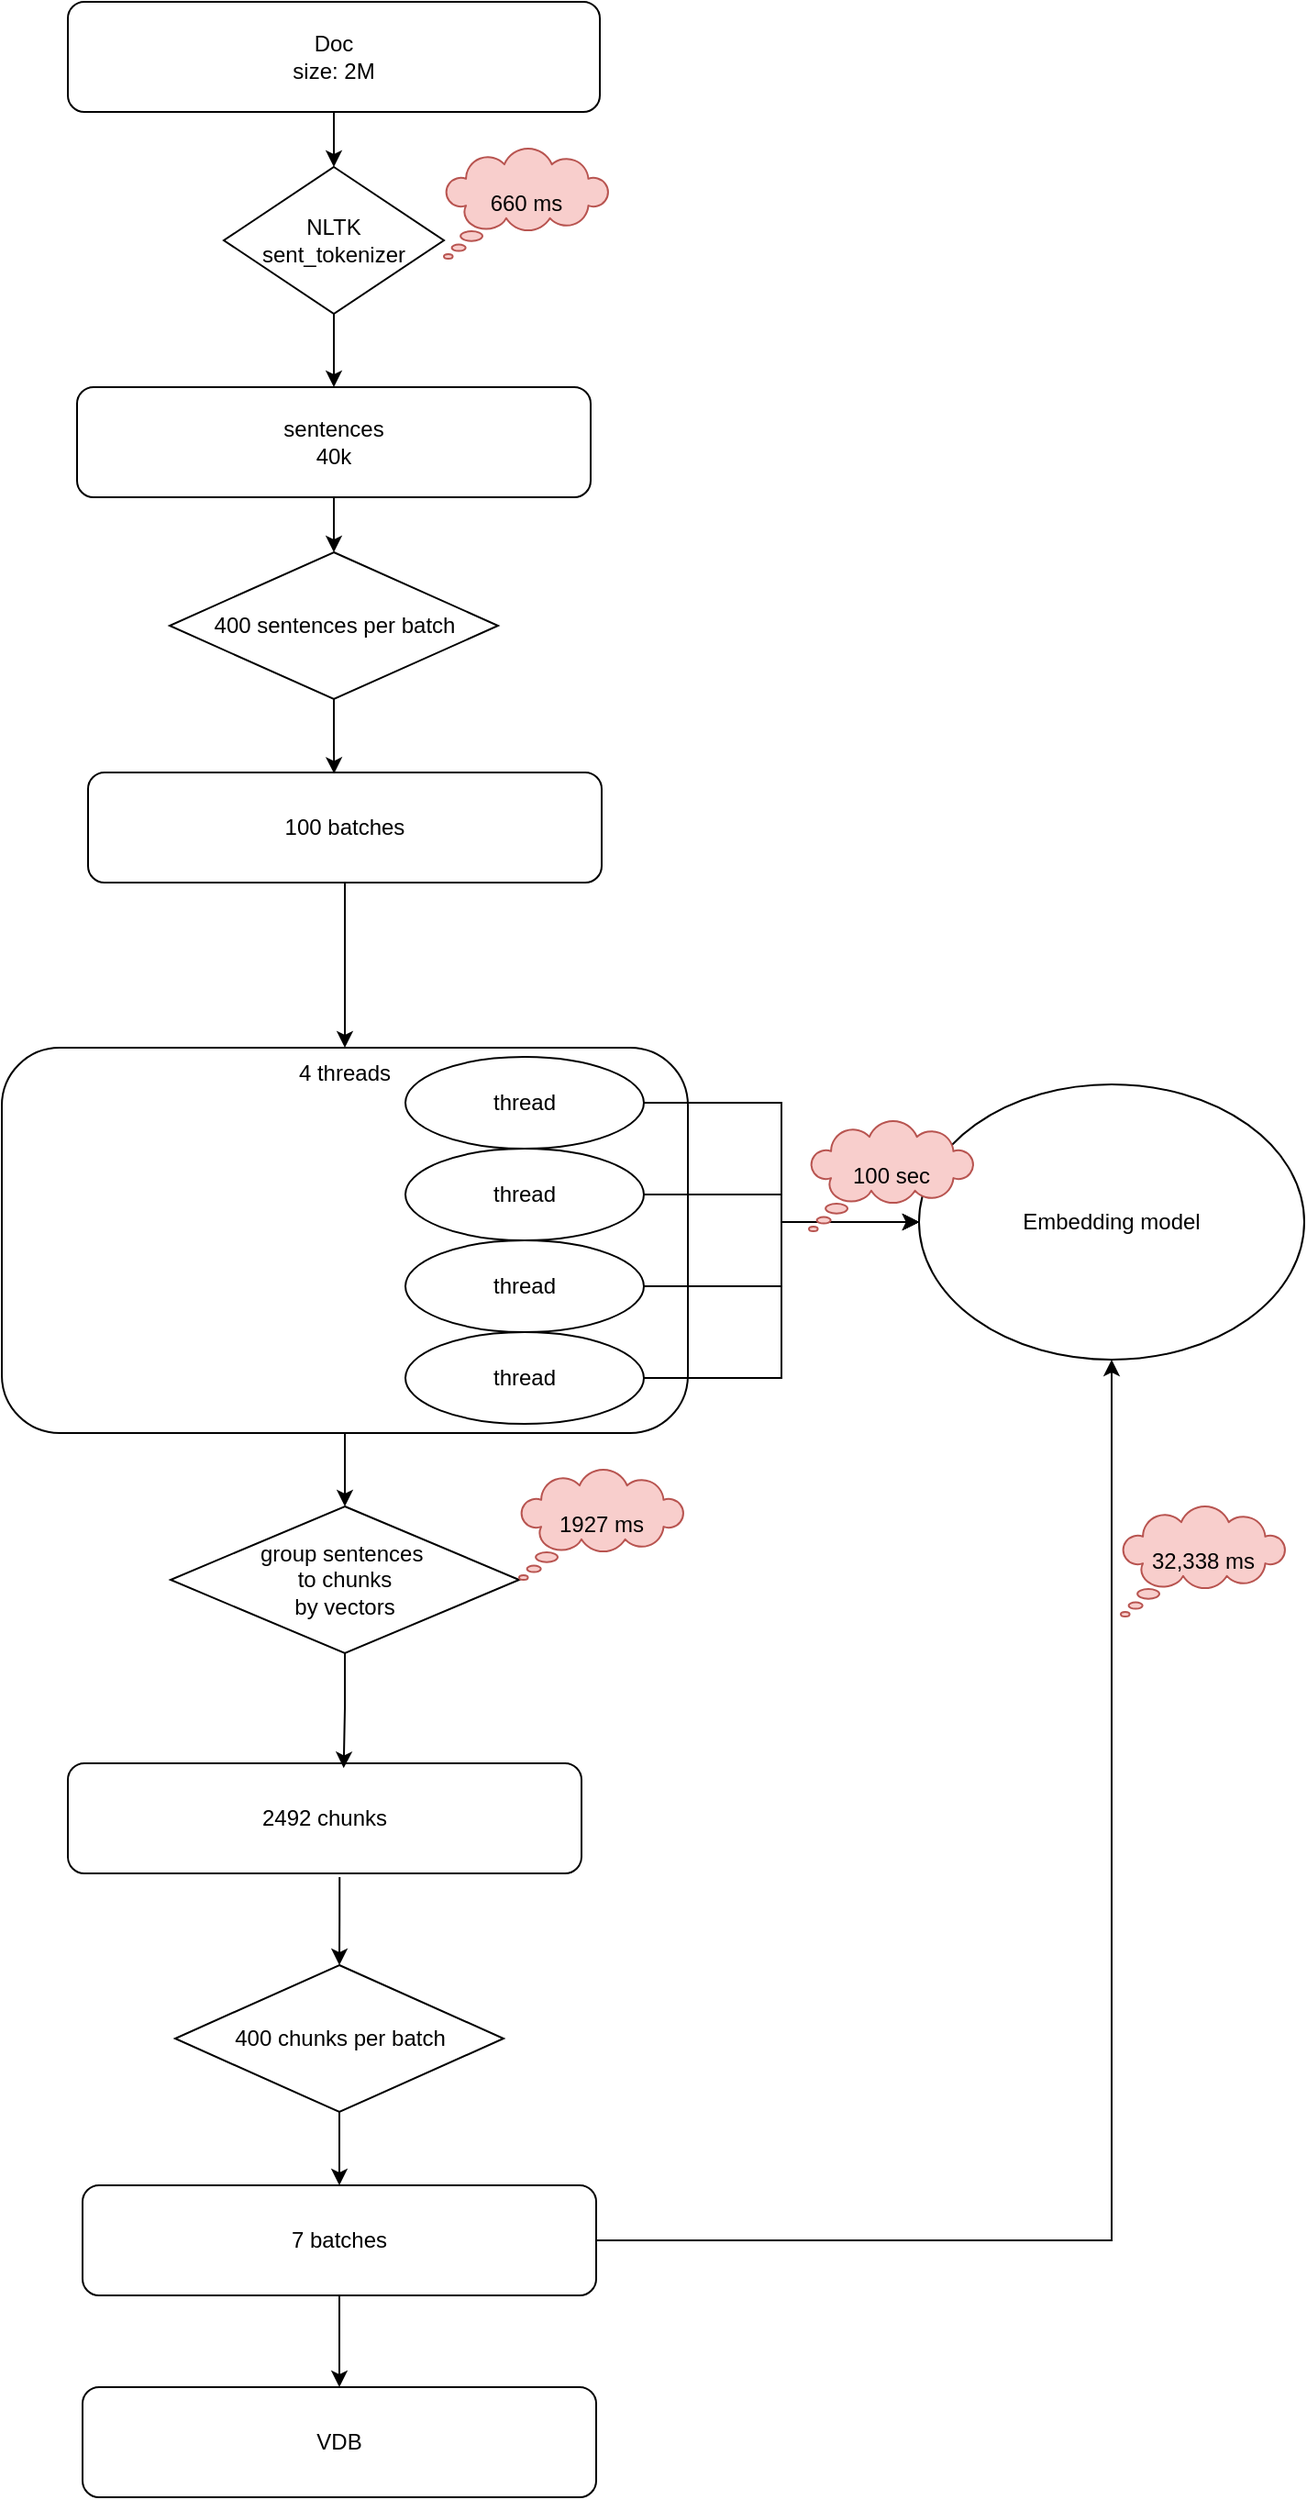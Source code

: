 <mxfile version="24.4.0" type="github">
  <diagram name="Page-1" id="V5-h0DGCWCkEq7Fwikvd">
    <mxGraphModel dx="2074" dy="1150" grid="1" gridSize="10" guides="1" tooltips="1" connect="1" arrows="1" fold="1" page="1" pageScale="1" pageWidth="850" pageHeight="1100" math="0" shadow="0">
      <root>
        <mxCell id="0" />
        <mxCell id="1" parent="0" />
        <mxCell id="zX7HYccdnvJ7AWo0_-Y2-3" style="edgeStyle=orthogonalEdgeStyle;rounded=0;orthogonalLoop=1;jettySize=auto;html=1;exitX=0.5;exitY=1;exitDx=0;exitDy=0;entryX=0.5;entryY=0;entryDx=0;entryDy=0;" edge="1" parent="1" source="zX7HYccdnvJ7AWo0_-Y2-1" target="zX7HYccdnvJ7AWo0_-Y2-4">
          <mxGeometry relative="1" as="geometry" />
        </mxCell>
        <mxCell id="zX7HYccdnvJ7AWo0_-Y2-1" value="Doc&lt;div&gt;size: 2M&lt;/div&gt;" style="rounded=1;whiteSpace=wrap;html=1;" vertex="1" parent="1">
          <mxGeometry x="316" y="20" width="290" height="60" as="geometry" />
        </mxCell>
        <mxCell id="zX7HYccdnvJ7AWo0_-Y2-10" style="edgeStyle=orthogonalEdgeStyle;rounded=0;orthogonalLoop=1;jettySize=auto;html=1;exitX=0.5;exitY=1;exitDx=0;exitDy=0;entryX=0.5;entryY=0;entryDx=0;entryDy=0;" edge="1" parent="1" source="zX7HYccdnvJ7AWo0_-Y2-2" target="zX7HYccdnvJ7AWo0_-Y2-9">
          <mxGeometry relative="1" as="geometry" />
        </mxCell>
        <mxCell id="zX7HYccdnvJ7AWo0_-Y2-2" value="&lt;div&gt;sentences&lt;/div&gt;&lt;div&gt;40k&lt;/div&gt;" style="rounded=1;whiteSpace=wrap;html=1;" vertex="1" parent="1">
          <mxGeometry x="321" y="230" width="280" height="60" as="geometry" />
        </mxCell>
        <mxCell id="zX7HYccdnvJ7AWo0_-Y2-5" style="edgeStyle=orthogonalEdgeStyle;rounded=0;orthogonalLoop=1;jettySize=auto;html=1;exitX=0.5;exitY=1;exitDx=0;exitDy=0;entryX=0.5;entryY=0;entryDx=0;entryDy=0;" edge="1" parent="1" source="zX7HYccdnvJ7AWo0_-Y2-4" target="zX7HYccdnvJ7AWo0_-Y2-2">
          <mxGeometry relative="1" as="geometry" />
        </mxCell>
        <mxCell id="zX7HYccdnvJ7AWo0_-Y2-4" value="NLTK&lt;div&gt;sent_tokenizer&lt;/div&gt;" style="rhombus;whiteSpace=wrap;html=1;" vertex="1" parent="1">
          <mxGeometry x="401" y="110" width="120" height="80" as="geometry" />
        </mxCell>
        <mxCell id="zX7HYccdnvJ7AWo0_-Y2-37" style="edgeStyle=orthogonalEdgeStyle;rounded=0;orthogonalLoop=1;jettySize=auto;html=1;exitX=0.5;exitY=1;exitDx=0;exitDy=0;entryX=0.5;entryY=0;entryDx=0;entryDy=0;" edge="1" parent="1" source="zX7HYccdnvJ7AWo0_-Y2-7" target="zX7HYccdnvJ7AWo0_-Y2-36">
          <mxGeometry relative="1" as="geometry" />
        </mxCell>
        <mxCell id="zX7HYccdnvJ7AWo0_-Y2-7" value="&lt;div&gt;4 threads&lt;/div&gt;" style="rounded=1;whiteSpace=wrap;html=1;verticalAlign=top;" vertex="1" parent="1">
          <mxGeometry x="280" y="590" width="374" height="210" as="geometry" />
        </mxCell>
        <mxCell id="zX7HYccdnvJ7AWo0_-Y2-12" style="edgeStyle=orthogonalEdgeStyle;rounded=0;orthogonalLoop=1;jettySize=auto;html=1;exitX=0.5;exitY=1;exitDx=0;exitDy=0;" edge="1" parent="1" source="zX7HYccdnvJ7AWo0_-Y2-8" target="zX7HYccdnvJ7AWo0_-Y2-7">
          <mxGeometry relative="1" as="geometry" />
        </mxCell>
        <mxCell id="zX7HYccdnvJ7AWo0_-Y2-8" value="&lt;div&gt;100 batches&lt;/div&gt;" style="rounded=1;whiteSpace=wrap;html=1;" vertex="1" parent="1">
          <mxGeometry x="327" y="440" width="280" height="60" as="geometry" />
        </mxCell>
        <mxCell id="zX7HYccdnvJ7AWo0_-Y2-9" value="400 sentences per batch" style="rhombus;whiteSpace=wrap;html=1;" vertex="1" parent="1">
          <mxGeometry x="371.5" y="320" width="179" height="80" as="geometry" />
        </mxCell>
        <mxCell id="zX7HYccdnvJ7AWo0_-Y2-11" style="edgeStyle=orthogonalEdgeStyle;rounded=0;orthogonalLoop=1;jettySize=auto;html=1;exitX=0.5;exitY=1;exitDx=0;exitDy=0;entryX=0.479;entryY=0.011;entryDx=0;entryDy=0;entryPerimeter=0;" edge="1" parent="1" source="zX7HYccdnvJ7AWo0_-Y2-9" target="zX7HYccdnvJ7AWo0_-Y2-8">
          <mxGeometry relative="1" as="geometry" />
        </mxCell>
        <mxCell id="zX7HYccdnvJ7AWo0_-Y2-13" value="Embedding model" style="ellipse;whiteSpace=wrap;html=1;" vertex="1" parent="1">
          <mxGeometry x="780" y="610" width="210" height="150" as="geometry" />
        </mxCell>
        <mxCell id="zX7HYccdnvJ7AWo0_-Y2-35" style="edgeStyle=orthogonalEdgeStyle;rounded=0;orthogonalLoop=1;jettySize=auto;html=1;exitX=1;exitY=0.5;exitDx=0;exitDy=0;entryX=0;entryY=0.5;entryDx=0;entryDy=0;" edge="1" parent="1" source="zX7HYccdnvJ7AWo0_-Y2-22" target="zX7HYccdnvJ7AWo0_-Y2-13">
          <mxGeometry relative="1" as="geometry" />
        </mxCell>
        <mxCell id="zX7HYccdnvJ7AWo0_-Y2-22" value="thread" style="ellipse;whiteSpace=wrap;html=1;" vertex="1" parent="1">
          <mxGeometry x="500" y="745" width="130" height="50" as="geometry" />
        </mxCell>
        <mxCell id="zX7HYccdnvJ7AWo0_-Y2-34" style="edgeStyle=orthogonalEdgeStyle;rounded=0;orthogonalLoop=1;jettySize=auto;html=1;exitX=1;exitY=0.5;exitDx=0;exitDy=0;entryX=0;entryY=0.5;entryDx=0;entryDy=0;" edge="1" parent="1" source="zX7HYccdnvJ7AWo0_-Y2-23" target="zX7HYccdnvJ7AWo0_-Y2-13">
          <mxGeometry relative="1" as="geometry" />
        </mxCell>
        <mxCell id="zX7HYccdnvJ7AWo0_-Y2-23" value="thread" style="ellipse;whiteSpace=wrap;html=1;" vertex="1" parent="1">
          <mxGeometry x="500" y="695" width="130" height="50" as="geometry" />
        </mxCell>
        <mxCell id="zX7HYccdnvJ7AWo0_-Y2-33" style="edgeStyle=orthogonalEdgeStyle;rounded=0;orthogonalLoop=1;jettySize=auto;html=1;exitX=1;exitY=0.5;exitDx=0;exitDy=0;entryX=0;entryY=0.5;entryDx=0;entryDy=0;" edge="1" parent="1" source="zX7HYccdnvJ7AWo0_-Y2-24" target="zX7HYccdnvJ7AWo0_-Y2-13">
          <mxGeometry relative="1" as="geometry" />
        </mxCell>
        <mxCell id="zX7HYccdnvJ7AWo0_-Y2-24" value="thread" style="ellipse;whiteSpace=wrap;html=1;" vertex="1" parent="1">
          <mxGeometry x="500" y="645" width="130" height="50" as="geometry" />
        </mxCell>
        <mxCell id="zX7HYccdnvJ7AWo0_-Y2-32" style="edgeStyle=orthogonalEdgeStyle;rounded=0;orthogonalLoop=1;jettySize=auto;html=1;exitX=1;exitY=0.5;exitDx=0;exitDy=0;" edge="1" parent="1" source="zX7HYccdnvJ7AWo0_-Y2-25" target="zX7HYccdnvJ7AWo0_-Y2-13">
          <mxGeometry relative="1" as="geometry" />
        </mxCell>
        <mxCell id="zX7HYccdnvJ7AWo0_-Y2-25" value="thread" style="ellipse;whiteSpace=wrap;html=1;" vertex="1" parent="1">
          <mxGeometry x="500" y="595" width="130" height="50" as="geometry" />
        </mxCell>
        <mxCell id="zX7HYccdnvJ7AWo0_-Y2-36" value="group sentences&amp;nbsp;&lt;div&gt;to chunks&lt;/div&gt;&lt;div&gt;by vectors&lt;/div&gt;" style="rhombus;whiteSpace=wrap;html=1;" vertex="1" parent="1">
          <mxGeometry x="372" y="840" width="190" height="80" as="geometry" />
        </mxCell>
        <mxCell id="zX7HYccdnvJ7AWo0_-Y2-42" style="edgeStyle=orthogonalEdgeStyle;rounded=0;orthogonalLoop=1;jettySize=auto;html=1;exitX=0.529;exitY=1.033;exitDx=0;exitDy=0;entryX=0.5;entryY=0;entryDx=0;entryDy=0;exitPerimeter=0;" edge="1" parent="1" source="zX7HYccdnvJ7AWo0_-Y2-39" target="zX7HYccdnvJ7AWo0_-Y2-41">
          <mxGeometry relative="1" as="geometry" />
        </mxCell>
        <mxCell id="zX7HYccdnvJ7AWo0_-Y2-39" value="&lt;div&gt;2492 chunks&lt;/div&gt;" style="rounded=1;whiteSpace=wrap;html=1;" vertex="1" parent="1">
          <mxGeometry x="316" y="980" width="280" height="60" as="geometry" />
        </mxCell>
        <mxCell id="zX7HYccdnvJ7AWo0_-Y2-40" style="edgeStyle=orthogonalEdgeStyle;rounded=0;orthogonalLoop=1;jettySize=auto;html=1;exitX=0.5;exitY=1;exitDx=0;exitDy=0;entryX=0.537;entryY=0.044;entryDx=0;entryDy=0;entryPerimeter=0;" edge="1" parent="1" source="zX7HYccdnvJ7AWo0_-Y2-36" target="zX7HYccdnvJ7AWo0_-Y2-39">
          <mxGeometry relative="1" as="geometry" />
        </mxCell>
        <mxCell id="zX7HYccdnvJ7AWo0_-Y2-44" style="edgeStyle=orthogonalEdgeStyle;rounded=0;orthogonalLoop=1;jettySize=auto;html=1;exitX=0.5;exitY=1;exitDx=0;exitDy=0;entryX=0.5;entryY=0;entryDx=0;entryDy=0;" edge="1" parent="1" source="zX7HYccdnvJ7AWo0_-Y2-41" target="zX7HYccdnvJ7AWo0_-Y2-43">
          <mxGeometry relative="1" as="geometry" />
        </mxCell>
        <mxCell id="zX7HYccdnvJ7AWo0_-Y2-41" value="400 chunks per batch" style="rhombus;whiteSpace=wrap;html=1;" vertex="1" parent="1">
          <mxGeometry x="374.5" y="1090" width="179" height="80" as="geometry" />
        </mxCell>
        <mxCell id="zX7HYccdnvJ7AWo0_-Y2-45" style="edgeStyle=orthogonalEdgeStyle;rounded=0;orthogonalLoop=1;jettySize=auto;html=1;exitX=1;exitY=0.5;exitDx=0;exitDy=0;entryX=0.5;entryY=1;entryDx=0;entryDy=0;" edge="1" parent="1" source="zX7HYccdnvJ7AWo0_-Y2-43" target="zX7HYccdnvJ7AWo0_-Y2-13">
          <mxGeometry relative="1" as="geometry" />
        </mxCell>
        <mxCell id="zX7HYccdnvJ7AWo0_-Y2-47" style="edgeStyle=orthogonalEdgeStyle;rounded=0;orthogonalLoop=1;jettySize=auto;html=1;exitX=0.5;exitY=1;exitDx=0;exitDy=0;entryX=0.5;entryY=0;entryDx=0;entryDy=0;" edge="1" parent="1" source="zX7HYccdnvJ7AWo0_-Y2-43" target="zX7HYccdnvJ7AWo0_-Y2-46">
          <mxGeometry relative="1" as="geometry" />
        </mxCell>
        <mxCell id="zX7HYccdnvJ7AWo0_-Y2-43" value="&lt;div&gt;7 batches&lt;/div&gt;" style="rounded=1;whiteSpace=wrap;html=1;" vertex="1" parent="1">
          <mxGeometry x="324" y="1210" width="280" height="60" as="geometry" />
        </mxCell>
        <mxCell id="zX7HYccdnvJ7AWo0_-Y2-46" value="&lt;div&gt;VDB&lt;/div&gt;" style="rounded=1;whiteSpace=wrap;html=1;" vertex="1" parent="1">
          <mxGeometry x="324" y="1320" width="280" height="60" as="geometry" />
        </mxCell>
        <mxCell id="zX7HYccdnvJ7AWo0_-Y2-48" value="660 ms" style="whiteSpace=wrap;html=1;shape=mxgraph.basic.cloud_callout;fillColor=#f8cecc;strokeColor=#b85450;" vertex="1" parent="1">
          <mxGeometry x="521" y="100" width="90" height="60" as="geometry" />
        </mxCell>
        <mxCell id="zX7HYccdnvJ7AWo0_-Y2-49" value="100 sec" style="whiteSpace=wrap;html=1;shape=mxgraph.basic.cloud_callout;fillColor=#f8cecc;strokeColor=#b85450;" vertex="1" parent="1">
          <mxGeometry x="720" y="630" width="90" height="60" as="geometry" />
        </mxCell>
        <mxCell id="zX7HYccdnvJ7AWo0_-Y2-50" value="1927 ms" style="whiteSpace=wrap;html=1;shape=mxgraph.basic.cloud_callout;fillColor=#f8cecc;strokeColor=#b85450;" vertex="1" parent="1">
          <mxGeometry x="562" y="820" width="90" height="60" as="geometry" />
        </mxCell>
        <mxCell id="zX7HYccdnvJ7AWo0_-Y2-51" value="32,338 ms" style="whiteSpace=wrap;html=1;shape=mxgraph.basic.cloud_callout;fillColor=#f8cecc;strokeColor=#b85450;" vertex="1" parent="1">
          <mxGeometry x="890" y="840" width="90" height="60" as="geometry" />
        </mxCell>
      </root>
    </mxGraphModel>
  </diagram>
</mxfile>
